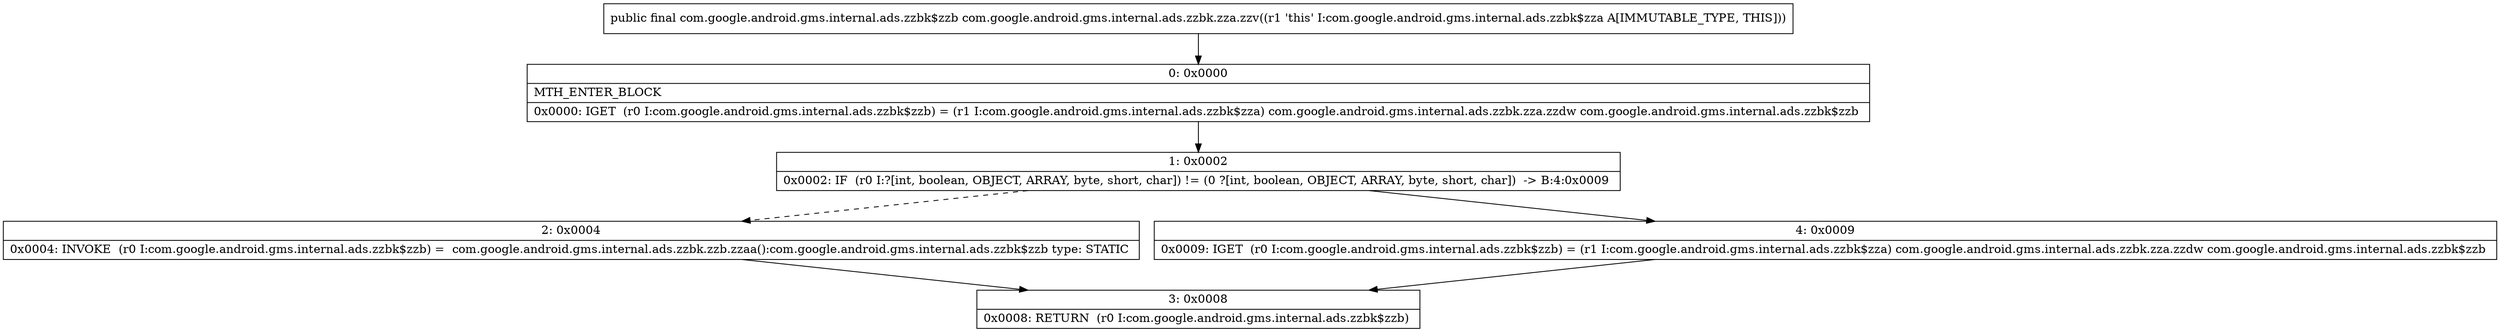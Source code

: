 digraph "CFG forcom.google.android.gms.internal.ads.zzbk.zza.zzv()Lcom\/google\/android\/gms\/internal\/ads\/zzbk$zzb;" {
Node_0 [shape=record,label="{0\:\ 0x0000|MTH_ENTER_BLOCK\l|0x0000: IGET  (r0 I:com.google.android.gms.internal.ads.zzbk$zzb) = (r1 I:com.google.android.gms.internal.ads.zzbk$zza) com.google.android.gms.internal.ads.zzbk.zza.zzdw com.google.android.gms.internal.ads.zzbk$zzb \l}"];
Node_1 [shape=record,label="{1\:\ 0x0002|0x0002: IF  (r0 I:?[int, boolean, OBJECT, ARRAY, byte, short, char]) != (0 ?[int, boolean, OBJECT, ARRAY, byte, short, char])  \-\> B:4:0x0009 \l}"];
Node_2 [shape=record,label="{2\:\ 0x0004|0x0004: INVOKE  (r0 I:com.google.android.gms.internal.ads.zzbk$zzb) =  com.google.android.gms.internal.ads.zzbk.zzb.zzaa():com.google.android.gms.internal.ads.zzbk$zzb type: STATIC \l}"];
Node_3 [shape=record,label="{3\:\ 0x0008|0x0008: RETURN  (r0 I:com.google.android.gms.internal.ads.zzbk$zzb) \l}"];
Node_4 [shape=record,label="{4\:\ 0x0009|0x0009: IGET  (r0 I:com.google.android.gms.internal.ads.zzbk$zzb) = (r1 I:com.google.android.gms.internal.ads.zzbk$zza) com.google.android.gms.internal.ads.zzbk.zza.zzdw com.google.android.gms.internal.ads.zzbk$zzb \l}"];
MethodNode[shape=record,label="{public final com.google.android.gms.internal.ads.zzbk$zzb com.google.android.gms.internal.ads.zzbk.zza.zzv((r1 'this' I:com.google.android.gms.internal.ads.zzbk$zza A[IMMUTABLE_TYPE, THIS])) }"];
MethodNode -> Node_0;
Node_0 -> Node_1;
Node_1 -> Node_2[style=dashed];
Node_1 -> Node_4;
Node_2 -> Node_3;
Node_4 -> Node_3;
}

